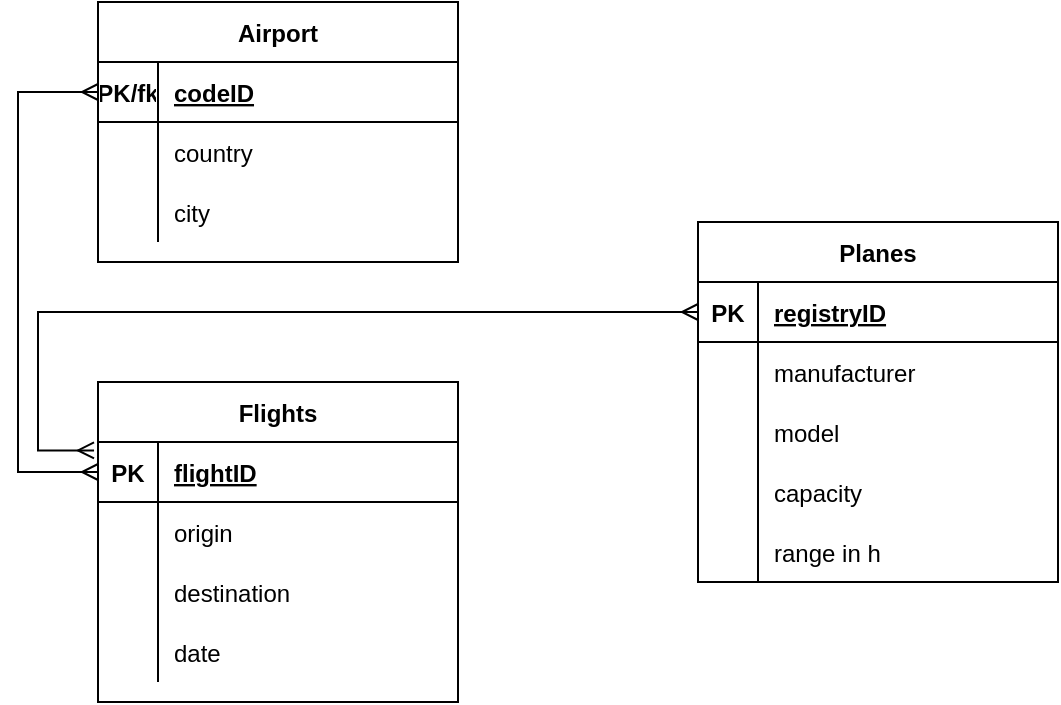 <mxfile version="15.6.6" type="device"><diagram id="W3_42eEhMdacXlKao_HA" name="Page-1"><mxGraphModel dx="590" dy="344" grid="1" gridSize="10" guides="1" tooltips="1" connect="1" arrows="1" fold="1" page="1" pageScale="1" pageWidth="827" pageHeight="1169" math="0" shadow="0"><root><mxCell id="0"/><mxCell id="1" parent="0"/><mxCell id="E_eikSRA3qEZGf_JYpeZ-1" value="Airport" style="shape=table;startSize=30;container=1;collapsible=1;childLayout=tableLayout;fixedRows=1;rowLines=0;fontStyle=1;align=center;resizeLast=1;fillColor=default;strokeColor=default;fontColor=default;" vertex="1" parent="1"><mxGeometry x="80" y="260" width="180" height="130" as="geometry"/></mxCell><mxCell id="E_eikSRA3qEZGf_JYpeZ-2" value="" style="shape=partialRectangle;collapsible=0;dropTarget=0;pointerEvents=0;fillColor=none;top=0;left=0;bottom=1;right=0;points=[[0,0.5],[1,0.5]];portConstraint=eastwest;" vertex="1" parent="E_eikSRA3qEZGf_JYpeZ-1"><mxGeometry y="30" width="180" height="30" as="geometry"/></mxCell><mxCell id="E_eikSRA3qEZGf_JYpeZ-3" value="PK/fk" style="shape=partialRectangle;connectable=0;fillColor=none;top=0;left=0;bottom=0;right=0;fontStyle=1;overflow=hidden;fontColor=default;" vertex="1" parent="E_eikSRA3qEZGf_JYpeZ-2"><mxGeometry width="30" height="30" as="geometry"><mxRectangle width="30" height="30" as="alternateBounds"/></mxGeometry></mxCell><mxCell id="E_eikSRA3qEZGf_JYpeZ-4" value="codeID" style="shape=partialRectangle;connectable=0;fillColor=none;top=0;left=0;bottom=0;right=0;align=left;spacingLeft=6;fontStyle=5;overflow=hidden;fontColor=default;" vertex="1" parent="E_eikSRA3qEZGf_JYpeZ-2"><mxGeometry x="30" width="150" height="30" as="geometry"><mxRectangle width="150" height="30" as="alternateBounds"/></mxGeometry></mxCell><mxCell id="E_eikSRA3qEZGf_JYpeZ-5" value="" style="shape=partialRectangle;collapsible=0;dropTarget=0;pointerEvents=0;fillColor=none;top=0;left=0;bottom=0;right=0;points=[[0,0.5],[1,0.5]];portConstraint=eastwest;" vertex="1" parent="E_eikSRA3qEZGf_JYpeZ-1"><mxGeometry y="60" width="180" height="30" as="geometry"/></mxCell><mxCell id="E_eikSRA3qEZGf_JYpeZ-6" value="" style="shape=partialRectangle;connectable=0;fillColor=none;top=0;left=0;bottom=0;right=0;editable=1;overflow=hidden;" vertex="1" parent="E_eikSRA3qEZGf_JYpeZ-5"><mxGeometry width="30" height="30" as="geometry"><mxRectangle width="30" height="30" as="alternateBounds"/></mxGeometry></mxCell><mxCell id="E_eikSRA3qEZGf_JYpeZ-7" value="country" style="shape=partialRectangle;connectable=0;fillColor=none;top=0;left=0;bottom=0;right=0;align=left;spacingLeft=6;overflow=hidden;fontColor=default;" vertex="1" parent="E_eikSRA3qEZGf_JYpeZ-5"><mxGeometry x="30" width="150" height="30" as="geometry"><mxRectangle width="150" height="30" as="alternateBounds"/></mxGeometry></mxCell><mxCell id="E_eikSRA3qEZGf_JYpeZ-8" value="" style="shape=partialRectangle;collapsible=0;dropTarget=0;pointerEvents=0;fillColor=none;top=0;left=0;bottom=0;right=0;points=[[0,0.5],[1,0.5]];portConstraint=eastwest;" vertex="1" parent="E_eikSRA3qEZGf_JYpeZ-1"><mxGeometry y="90" width="180" height="30" as="geometry"/></mxCell><mxCell id="E_eikSRA3qEZGf_JYpeZ-9" value="" style="shape=partialRectangle;connectable=0;fillColor=none;top=0;left=0;bottom=0;right=0;editable=1;overflow=hidden;" vertex="1" parent="E_eikSRA3qEZGf_JYpeZ-8"><mxGeometry width="30" height="30" as="geometry"><mxRectangle width="30" height="30" as="alternateBounds"/></mxGeometry></mxCell><mxCell id="E_eikSRA3qEZGf_JYpeZ-10" value="city" style="shape=partialRectangle;connectable=0;fillColor=none;top=0;left=0;bottom=0;right=0;align=left;spacingLeft=6;overflow=hidden;fontColor=default;" vertex="1" parent="E_eikSRA3qEZGf_JYpeZ-8"><mxGeometry x="30" width="150" height="30" as="geometry"><mxRectangle width="150" height="30" as="alternateBounds"/></mxGeometry></mxCell><mxCell id="E_eikSRA3qEZGf_JYpeZ-14" value="Planes" style="shape=table;startSize=30;container=1;collapsible=1;childLayout=tableLayout;fixedRows=1;rowLines=0;fontStyle=1;align=center;resizeLast=1;fillColor=default;strokeColor=default;fontColor=default;" vertex="1" parent="1"><mxGeometry x="380" y="370" width="180" height="180" as="geometry"/></mxCell><mxCell id="E_eikSRA3qEZGf_JYpeZ-15" value="" style="shape=partialRectangle;collapsible=0;dropTarget=0;pointerEvents=0;fillColor=none;top=0;left=0;bottom=1;right=0;points=[[0,0.5],[1,0.5]];portConstraint=eastwest;fontColor=default;" vertex="1" parent="E_eikSRA3qEZGf_JYpeZ-14"><mxGeometry y="30" width="180" height="30" as="geometry"/></mxCell><mxCell id="E_eikSRA3qEZGf_JYpeZ-16" value="PK" style="shape=partialRectangle;connectable=0;fillColor=none;top=0;left=0;bottom=0;right=0;fontStyle=1;overflow=hidden;" vertex="1" parent="E_eikSRA3qEZGf_JYpeZ-15"><mxGeometry width="30" height="30" as="geometry"><mxRectangle width="30" height="30" as="alternateBounds"/></mxGeometry></mxCell><mxCell id="E_eikSRA3qEZGf_JYpeZ-17" value="registryID" style="shape=partialRectangle;connectable=0;fillColor=none;top=0;left=0;bottom=0;right=0;align=left;spacingLeft=6;fontStyle=5;overflow=hidden;fontColor=default;" vertex="1" parent="E_eikSRA3qEZGf_JYpeZ-15"><mxGeometry x="30" width="150" height="30" as="geometry"><mxRectangle width="150" height="30" as="alternateBounds"/></mxGeometry></mxCell><mxCell id="E_eikSRA3qEZGf_JYpeZ-18" value="" style="shape=partialRectangle;collapsible=0;dropTarget=0;pointerEvents=0;fillColor=none;top=0;left=0;bottom=0;right=0;points=[[0,0.5],[1,0.5]];portConstraint=eastwest;" vertex="1" parent="E_eikSRA3qEZGf_JYpeZ-14"><mxGeometry y="60" width="180" height="30" as="geometry"/></mxCell><mxCell id="E_eikSRA3qEZGf_JYpeZ-19" value="" style="shape=partialRectangle;connectable=0;fillColor=none;top=0;left=0;bottom=0;right=0;editable=1;overflow=hidden;" vertex="1" parent="E_eikSRA3qEZGf_JYpeZ-18"><mxGeometry width="30" height="30" as="geometry"><mxRectangle width="30" height="30" as="alternateBounds"/></mxGeometry></mxCell><mxCell id="E_eikSRA3qEZGf_JYpeZ-20" value="manufacturer" style="shape=partialRectangle;connectable=0;fillColor=none;top=0;left=0;bottom=0;right=0;align=left;spacingLeft=6;overflow=hidden;fontColor=default;" vertex="1" parent="E_eikSRA3qEZGf_JYpeZ-18"><mxGeometry x="30" width="150" height="30" as="geometry"><mxRectangle width="150" height="30" as="alternateBounds"/></mxGeometry></mxCell><mxCell id="E_eikSRA3qEZGf_JYpeZ-21" value="" style="shape=partialRectangle;collapsible=0;dropTarget=0;pointerEvents=0;fillColor=none;top=0;left=0;bottom=0;right=0;points=[[0,0.5],[1,0.5]];portConstraint=eastwest;" vertex="1" parent="E_eikSRA3qEZGf_JYpeZ-14"><mxGeometry y="90" width="180" height="30" as="geometry"/></mxCell><mxCell id="E_eikSRA3qEZGf_JYpeZ-22" value="" style="shape=partialRectangle;connectable=0;fillColor=none;top=0;left=0;bottom=0;right=0;editable=1;overflow=hidden;" vertex="1" parent="E_eikSRA3qEZGf_JYpeZ-21"><mxGeometry width="30" height="30" as="geometry"><mxRectangle width="30" height="30" as="alternateBounds"/></mxGeometry></mxCell><mxCell id="E_eikSRA3qEZGf_JYpeZ-23" value="model" style="shape=partialRectangle;connectable=0;fillColor=none;top=0;left=0;bottom=0;right=0;align=left;spacingLeft=6;overflow=hidden;fontColor=default;" vertex="1" parent="E_eikSRA3qEZGf_JYpeZ-21"><mxGeometry x="30" width="150" height="30" as="geometry"><mxRectangle width="150" height="30" as="alternateBounds"/></mxGeometry></mxCell><mxCell id="E_eikSRA3qEZGf_JYpeZ-24" value="" style="shape=partialRectangle;collapsible=0;dropTarget=0;pointerEvents=0;fillColor=none;top=0;left=0;bottom=0;right=0;points=[[0,0.5],[1,0.5]];portConstraint=eastwest;" vertex="1" parent="E_eikSRA3qEZGf_JYpeZ-14"><mxGeometry y="120" width="180" height="30" as="geometry"/></mxCell><mxCell id="E_eikSRA3qEZGf_JYpeZ-25" value="" style="shape=partialRectangle;connectable=0;fillColor=none;top=0;left=0;bottom=0;right=0;editable=1;overflow=hidden;" vertex="1" parent="E_eikSRA3qEZGf_JYpeZ-24"><mxGeometry width="30" height="30" as="geometry"><mxRectangle width="30" height="30" as="alternateBounds"/></mxGeometry></mxCell><mxCell id="E_eikSRA3qEZGf_JYpeZ-26" value="capacity" style="shape=partialRectangle;connectable=0;fillColor=none;top=0;left=0;bottom=0;right=0;align=left;spacingLeft=6;overflow=hidden;fontColor=default;" vertex="1" parent="E_eikSRA3qEZGf_JYpeZ-24"><mxGeometry x="30" width="150" height="30" as="geometry"><mxRectangle width="150" height="30" as="alternateBounds"/></mxGeometry></mxCell><mxCell id="E_eikSRA3qEZGf_JYpeZ-40" value="" style="shape=partialRectangle;collapsible=0;dropTarget=0;pointerEvents=0;fillColor=none;top=0;left=0;bottom=0;right=0;points=[[0,0.5],[1,0.5]];portConstraint=eastwest;" vertex="1" parent="E_eikSRA3qEZGf_JYpeZ-14"><mxGeometry y="150" width="180" height="30" as="geometry"/></mxCell><mxCell id="E_eikSRA3qEZGf_JYpeZ-41" value="" style="shape=partialRectangle;connectable=0;fillColor=none;top=0;left=0;bottom=0;right=0;editable=1;overflow=hidden;" vertex="1" parent="E_eikSRA3qEZGf_JYpeZ-40"><mxGeometry width="30" height="30" as="geometry"><mxRectangle width="30" height="30" as="alternateBounds"/></mxGeometry></mxCell><mxCell id="E_eikSRA3qEZGf_JYpeZ-42" value="range in h" style="shape=partialRectangle;connectable=0;fillColor=none;top=0;left=0;bottom=0;right=0;align=left;spacingLeft=6;overflow=hidden;strokeColor=default;fontColor=default;" vertex="1" parent="E_eikSRA3qEZGf_JYpeZ-40"><mxGeometry x="30" width="150" height="30" as="geometry"><mxRectangle width="150" height="30" as="alternateBounds"/></mxGeometry></mxCell><mxCell id="E_eikSRA3qEZGf_JYpeZ-27" value="Flights" style="shape=table;startSize=30;container=1;collapsible=1;childLayout=tableLayout;fixedRows=1;rowLines=0;fontStyle=1;align=center;resizeLast=1;fillColor=default;strokeColor=default;fontColor=default;" vertex="1" parent="1"><mxGeometry x="80" y="450" width="180" height="160" as="geometry"/></mxCell><mxCell id="E_eikSRA3qEZGf_JYpeZ-28" value="" style="shape=partialRectangle;collapsible=0;dropTarget=0;pointerEvents=0;fillColor=none;top=0;left=0;bottom=1;right=0;points=[[0,0.5],[1,0.5]];portConstraint=eastwest;fontColor=default;" vertex="1" parent="E_eikSRA3qEZGf_JYpeZ-27"><mxGeometry y="30" width="180" height="30" as="geometry"/></mxCell><mxCell id="E_eikSRA3qEZGf_JYpeZ-29" value="PK" style="shape=partialRectangle;connectable=0;fillColor=none;top=0;left=0;bottom=0;right=0;fontStyle=1;overflow=hidden;" vertex="1" parent="E_eikSRA3qEZGf_JYpeZ-28"><mxGeometry width="30" height="30" as="geometry"><mxRectangle width="30" height="30" as="alternateBounds"/></mxGeometry></mxCell><mxCell id="E_eikSRA3qEZGf_JYpeZ-30" value="flightID" style="shape=partialRectangle;connectable=0;fillColor=none;top=0;left=0;bottom=0;right=0;align=left;spacingLeft=6;fontStyle=5;overflow=hidden;fontColor=default;" vertex="1" parent="E_eikSRA3qEZGf_JYpeZ-28"><mxGeometry x="30" width="150" height="30" as="geometry"><mxRectangle width="150" height="30" as="alternateBounds"/></mxGeometry></mxCell><mxCell id="E_eikSRA3qEZGf_JYpeZ-31" value="" style="shape=partialRectangle;collapsible=0;dropTarget=0;pointerEvents=0;fillColor=none;top=0;left=0;bottom=0;right=0;points=[[0,0.5],[1,0.5]];portConstraint=eastwest;" vertex="1" parent="E_eikSRA3qEZGf_JYpeZ-27"><mxGeometry y="60" width="180" height="30" as="geometry"/></mxCell><mxCell id="E_eikSRA3qEZGf_JYpeZ-32" value="" style="shape=partialRectangle;connectable=0;fillColor=none;top=0;left=0;bottom=0;right=0;editable=1;overflow=hidden;" vertex="1" parent="E_eikSRA3qEZGf_JYpeZ-31"><mxGeometry width="30" height="30" as="geometry"><mxRectangle width="30" height="30" as="alternateBounds"/></mxGeometry></mxCell><mxCell id="E_eikSRA3qEZGf_JYpeZ-33" value="origin" style="shape=partialRectangle;connectable=0;fillColor=none;top=0;left=0;bottom=0;right=0;align=left;spacingLeft=6;overflow=hidden;fontColor=default;" vertex="1" parent="E_eikSRA3qEZGf_JYpeZ-31"><mxGeometry x="30" width="150" height="30" as="geometry"><mxRectangle width="150" height="30" as="alternateBounds"/></mxGeometry></mxCell><mxCell id="E_eikSRA3qEZGf_JYpeZ-34" value="" style="shape=partialRectangle;collapsible=0;dropTarget=0;pointerEvents=0;fillColor=none;top=0;left=0;bottom=0;right=0;points=[[0,0.5],[1,0.5]];portConstraint=eastwest;" vertex="1" parent="E_eikSRA3qEZGf_JYpeZ-27"><mxGeometry y="90" width="180" height="30" as="geometry"/></mxCell><mxCell id="E_eikSRA3qEZGf_JYpeZ-35" value="" style="shape=partialRectangle;connectable=0;fillColor=none;top=0;left=0;bottom=0;right=0;editable=1;overflow=hidden;" vertex="1" parent="E_eikSRA3qEZGf_JYpeZ-34"><mxGeometry width="30" height="30" as="geometry"><mxRectangle width="30" height="30" as="alternateBounds"/></mxGeometry></mxCell><mxCell id="E_eikSRA3qEZGf_JYpeZ-36" value="destination" style="shape=partialRectangle;connectable=0;fillColor=none;top=0;left=0;bottom=0;right=0;align=left;spacingLeft=6;overflow=hidden;fontColor=default;" vertex="1" parent="E_eikSRA3qEZGf_JYpeZ-34"><mxGeometry x="30" width="150" height="30" as="geometry"><mxRectangle width="150" height="30" as="alternateBounds"/></mxGeometry></mxCell><mxCell id="E_eikSRA3qEZGf_JYpeZ-37" value="" style="shape=partialRectangle;collapsible=0;dropTarget=0;pointerEvents=0;fillColor=none;top=0;left=0;bottom=0;right=0;points=[[0,0.5],[1,0.5]];portConstraint=eastwest;" vertex="1" parent="E_eikSRA3qEZGf_JYpeZ-27"><mxGeometry y="120" width="180" height="30" as="geometry"/></mxCell><mxCell id="E_eikSRA3qEZGf_JYpeZ-38" value="" style="shape=partialRectangle;connectable=0;fillColor=none;top=0;left=0;bottom=0;right=0;editable=1;overflow=hidden;" vertex="1" parent="E_eikSRA3qEZGf_JYpeZ-37"><mxGeometry width="30" height="30" as="geometry"><mxRectangle width="30" height="30" as="alternateBounds"/></mxGeometry></mxCell><mxCell id="E_eikSRA3qEZGf_JYpeZ-39" value="date" style="shape=partialRectangle;connectable=0;fillColor=none;top=0;left=0;bottom=0;right=0;align=left;spacingLeft=6;overflow=hidden;fontColor=default;" vertex="1" parent="E_eikSRA3qEZGf_JYpeZ-37"><mxGeometry x="30" width="150" height="30" as="geometry"><mxRectangle width="150" height="30" as="alternateBounds"/></mxGeometry></mxCell><mxCell id="E_eikSRA3qEZGf_JYpeZ-49" value="" style="edgeStyle=orthogonalEdgeStyle;fontSize=12;html=1;endArrow=ERmany;startArrow=ERmany;rounded=0;fontColor=default;strokeColor=default;labelBackgroundColor=default;entryX=0;entryY=0.5;entryDx=0;entryDy=0;exitX=0;exitY=0.5;exitDx=0;exitDy=0;" edge="1" parent="1" source="E_eikSRA3qEZGf_JYpeZ-28" target="E_eikSRA3qEZGf_JYpeZ-2"><mxGeometry width="100" height="100" relative="1" as="geometry"><mxPoint x="70" y="500" as="sourcePoint"/><mxPoint x="80" y="300" as="targetPoint"/><Array as="points"><mxPoint x="40" y="495"/><mxPoint x="40" y="305"/></Array></mxGeometry></mxCell><mxCell id="E_eikSRA3qEZGf_JYpeZ-50" value="" style="fontSize=12;html=1;endArrow=ERmany;startArrow=ERmany;rounded=0;fontColor=default;strokeColor=default;labelBackgroundColor=default;entryX=0;entryY=0.5;entryDx=0;entryDy=0;exitX=-0.011;exitY=0.14;exitDx=0;exitDy=0;exitPerimeter=0;edgeStyle=orthogonalEdgeStyle;" edge="1" parent="1" source="E_eikSRA3qEZGf_JYpeZ-28" target="E_eikSRA3qEZGf_JYpeZ-15"><mxGeometry width="100" height="100" relative="1" as="geometry"><mxPoint x="70" y="470" as="sourcePoint"/><mxPoint x="400" y="420" as="targetPoint"/><Array as="points"><mxPoint x="50" y="484"/><mxPoint x="50" y="415"/></Array></mxGeometry></mxCell></root></mxGraphModel></diagram></mxfile>